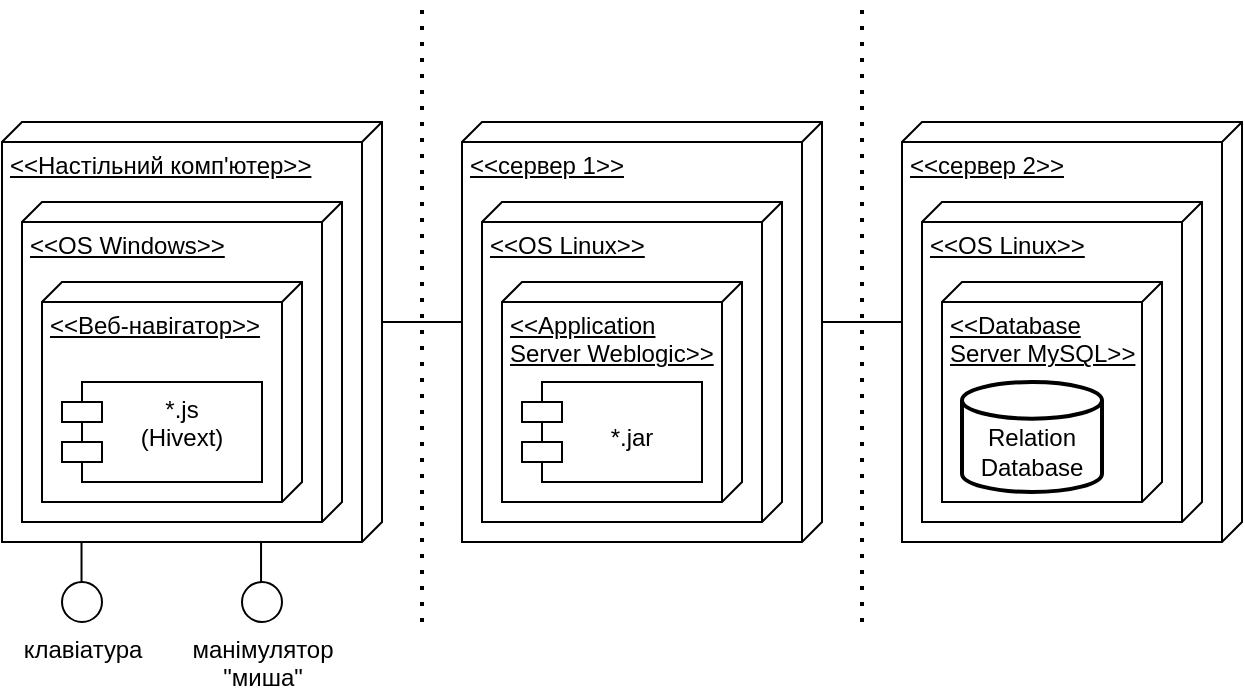 <mxfile version="22.0.0" type="device">
  <diagram id="2btQNehk-OrLHHsJi033" name="Страница 1">
    <mxGraphModel dx="989" dy="517" grid="1" gridSize="10" guides="1" tooltips="1" connect="1" arrows="1" fold="1" page="1" pageScale="1" pageWidth="827" pageHeight="1169" math="0" shadow="0">
      <root>
        <mxCell id="0" />
        <mxCell id="1" parent="0" />
        <mxCell id="ASeGSV3bISbFehof7WLm-1" value="&amp;lt;&amp;lt;Настільний комп&#39;ютер&amp;gt;&amp;gt;" style="verticalAlign=top;align=left;spacingTop=8;spacingLeft=2;spacingRight=12;shape=cube;size=10;direction=south;fontStyle=4;html=1;" parent="1" vertex="1">
          <mxGeometry x="100" y="140" width="190" height="210" as="geometry" />
        </mxCell>
        <mxCell id="ASeGSV3bISbFehof7WLm-6" value="&amp;lt;&amp;lt;OS Windows&amp;gt;&amp;gt;" style="verticalAlign=top;align=left;spacingTop=8;spacingLeft=2;spacingRight=12;shape=cube;size=10;direction=south;fontStyle=4;html=1;" parent="1" vertex="1">
          <mxGeometry x="110" y="180" width="160" height="160" as="geometry" />
        </mxCell>
        <mxCell id="ASeGSV3bISbFehof7WLm-7" value="&amp;lt;&amp;lt;Веб-навігатор&amp;gt;&amp;gt;" style="verticalAlign=top;align=left;spacingTop=8;spacingLeft=2;spacingRight=12;shape=cube;size=10;direction=south;fontStyle=4;html=1;" parent="1" vertex="1">
          <mxGeometry x="120" y="220" width="130" height="110" as="geometry" />
        </mxCell>
        <mxCell id="ASeGSV3bISbFehof7WLm-8" value="&amp;lt;&amp;lt;сервер 1&amp;gt;&amp;gt;" style="verticalAlign=top;align=left;spacingTop=8;spacingLeft=2;spacingRight=12;shape=cube;size=10;direction=south;fontStyle=4;html=1;" parent="1" vertex="1">
          <mxGeometry x="330" y="140" width="180" height="210" as="geometry" />
        </mxCell>
        <mxCell id="ASeGSV3bISbFehof7WLm-9" value="*.js&#xa;(Hivext)" style="shape=module;align=left;spacingLeft=20;align=center;verticalAlign=top;" parent="1" vertex="1">
          <mxGeometry x="130" y="270" width="100" height="50" as="geometry" />
        </mxCell>
        <mxCell id="ASeGSV3bISbFehof7WLm-10" value="&amp;lt;&amp;lt;OS Linux&amp;gt;&amp;gt;" style="verticalAlign=top;align=left;spacingTop=8;spacingLeft=2;spacingRight=12;shape=cube;size=10;direction=south;fontStyle=4;html=1;" parent="1" vertex="1">
          <mxGeometry x="340" y="180" width="150" height="160" as="geometry" />
        </mxCell>
        <mxCell id="ASeGSV3bISbFehof7WLm-12" value="&amp;lt;&amp;lt;Application &lt;br&gt;Server Weblogic&amp;gt;&amp;gt;" style="verticalAlign=top;align=left;spacingTop=8;spacingLeft=2;spacingRight=12;shape=cube;size=10;direction=south;fontStyle=4;html=1;" parent="1" vertex="1">
          <mxGeometry x="350" y="220" width="120" height="110" as="geometry" />
        </mxCell>
        <mxCell id="ASeGSV3bISbFehof7WLm-11" value="&#xa;*.jar" style="shape=module;align=left;spacingLeft=20;align=center;verticalAlign=top;" parent="1" vertex="1">
          <mxGeometry x="360" y="270" width="90" height="50" as="geometry" />
        </mxCell>
        <mxCell id="ASeGSV3bISbFehof7WLm-13" value="&amp;lt;&amp;lt;сервер 2&amp;gt;&amp;gt;" style="verticalAlign=top;align=left;spacingTop=8;spacingLeft=2;spacingRight=12;shape=cube;size=10;direction=south;fontStyle=4;html=1;" parent="1" vertex="1">
          <mxGeometry x="550" y="140" width="170" height="210" as="geometry" />
        </mxCell>
        <mxCell id="ASeGSV3bISbFehof7WLm-14" value="&amp;lt;&amp;lt;OS Linux&amp;gt;&amp;gt;" style="verticalAlign=top;align=left;spacingTop=8;spacingLeft=2;spacingRight=12;shape=cube;size=10;direction=south;fontStyle=4;html=1;" parent="1" vertex="1">
          <mxGeometry x="560" y="180" width="140" height="160" as="geometry" />
        </mxCell>
        <mxCell id="ASeGSV3bISbFehof7WLm-15" value="&amp;lt;&amp;lt;Database &lt;br&gt;Server MySQL&amp;gt;&amp;gt;" style="verticalAlign=top;align=left;spacingTop=8;spacingLeft=2;spacingRight=12;shape=cube;size=10;direction=south;fontStyle=4;html=1;" parent="1" vertex="1">
          <mxGeometry x="570" y="220" width="110" height="110" as="geometry" />
        </mxCell>
        <mxCell id="ASeGSV3bISbFehof7WLm-17" value="&lt;br&gt;Relation&lt;br&gt;Database" style="strokeWidth=2;html=1;shape=mxgraph.flowchart.database;whiteSpace=wrap;" parent="1" vertex="1">
          <mxGeometry x="580" y="270" width="70" height="55" as="geometry" />
        </mxCell>
        <mxCell id="ASeGSV3bISbFehof7WLm-18" value="" style="endArrow=none;dashed=1;html=1;dashPattern=1 3;strokeWidth=2;rounded=0;" parent="1" edge="1">
          <mxGeometry width="50" height="50" relative="1" as="geometry">
            <mxPoint x="310" y="390" as="sourcePoint" />
            <mxPoint x="310" y="80" as="targetPoint" />
          </mxGeometry>
        </mxCell>
        <mxCell id="ASeGSV3bISbFehof7WLm-19" value="" style="endArrow=none;dashed=1;html=1;dashPattern=1 3;strokeWidth=2;rounded=0;" parent="1" edge="1">
          <mxGeometry width="50" height="50" relative="1" as="geometry">
            <mxPoint x="530.0" y="390" as="sourcePoint" />
            <mxPoint x="530.0" y="80" as="targetPoint" />
          </mxGeometry>
        </mxCell>
        <mxCell id="ASeGSV3bISbFehof7WLm-20" value="" style="endArrow=none;html=1;rounded=0;entryX=0;entryY=0;entryDx=100;entryDy=0;entryPerimeter=0;" parent="1" target="ASeGSV3bISbFehof7WLm-1" edge="1">
          <mxGeometry width="50" height="50" relative="1" as="geometry">
            <mxPoint x="330" y="240" as="sourcePoint" />
            <mxPoint x="410" y="220" as="targetPoint" />
          </mxGeometry>
        </mxCell>
        <mxCell id="ASeGSV3bISbFehof7WLm-21" value="" style="endArrow=none;html=1;rounded=0;entryX=0;entryY=0;entryDx=100;entryDy=0;entryPerimeter=0;" parent="1" edge="1">
          <mxGeometry width="50" height="50" relative="1" as="geometry">
            <mxPoint x="550.0" y="240" as="sourcePoint" />
            <mxPoint x="510.0" y="240" as="targetPoint" />
          </mxGeometry>
        </mxCell>
        <mxCell id="ASeGSV3bISbFehof7WLm-22" value="" style="endArrow=none;html=1;rounded=0;" parent="1" edge="1">
          <mxGeometry width="50" height="50" relative="1" as="geometry">
            <mxPoint x="139.76" y="350" as="sourcePoint" />
            <mxPoint x="139.76" y="370" as="targetPoint" />
          </mxGeometry>
        </mxCell>
        <mxCell id="ASeGSV3bISbFehof7WLm-23" value="" style="endArrow=none;html=1;rounded=0;" parent="1" edge="1">
          <mxGeometry width="50" height="50" relative="1" as="geometry">
            <mxPoint x="229.52" y="350" as="sourcePoint" />
            <mxPoint x="229.52" y="370" as="targetPoint" />
          </mxGeometry>
        </mxCell>
        <mxCell id="ASeGSV3bISbFehof7WLm-24" value="клавіатура" style="verticalLabelPosition=bottom;verticalAlign=top;html=1;shape=mxgraph.flowchart.on-page_reference;" parent="1" vertex="1">
          <mxGeometry x="130" y="370" width="20" height="20" as="geometry" />
        </mxCell>
        <mxCell id="ASeGSV3bISbFehof7WLm-25" value="манімулятор&lt;br&gt;&quot;миша&quot;" style="verticalLabelPosition=bottom;verticalAlign=top;html=1;shape=mxgraph.flowchart.on-page_reference;" parent="1" vertex="1">
          <mxGeometry x="220" y="370" width="20" height="20" as="geometry" />
        </mxCell>
      </root>
    </mxGraphModel>
  </diagram>
</mxfile>
